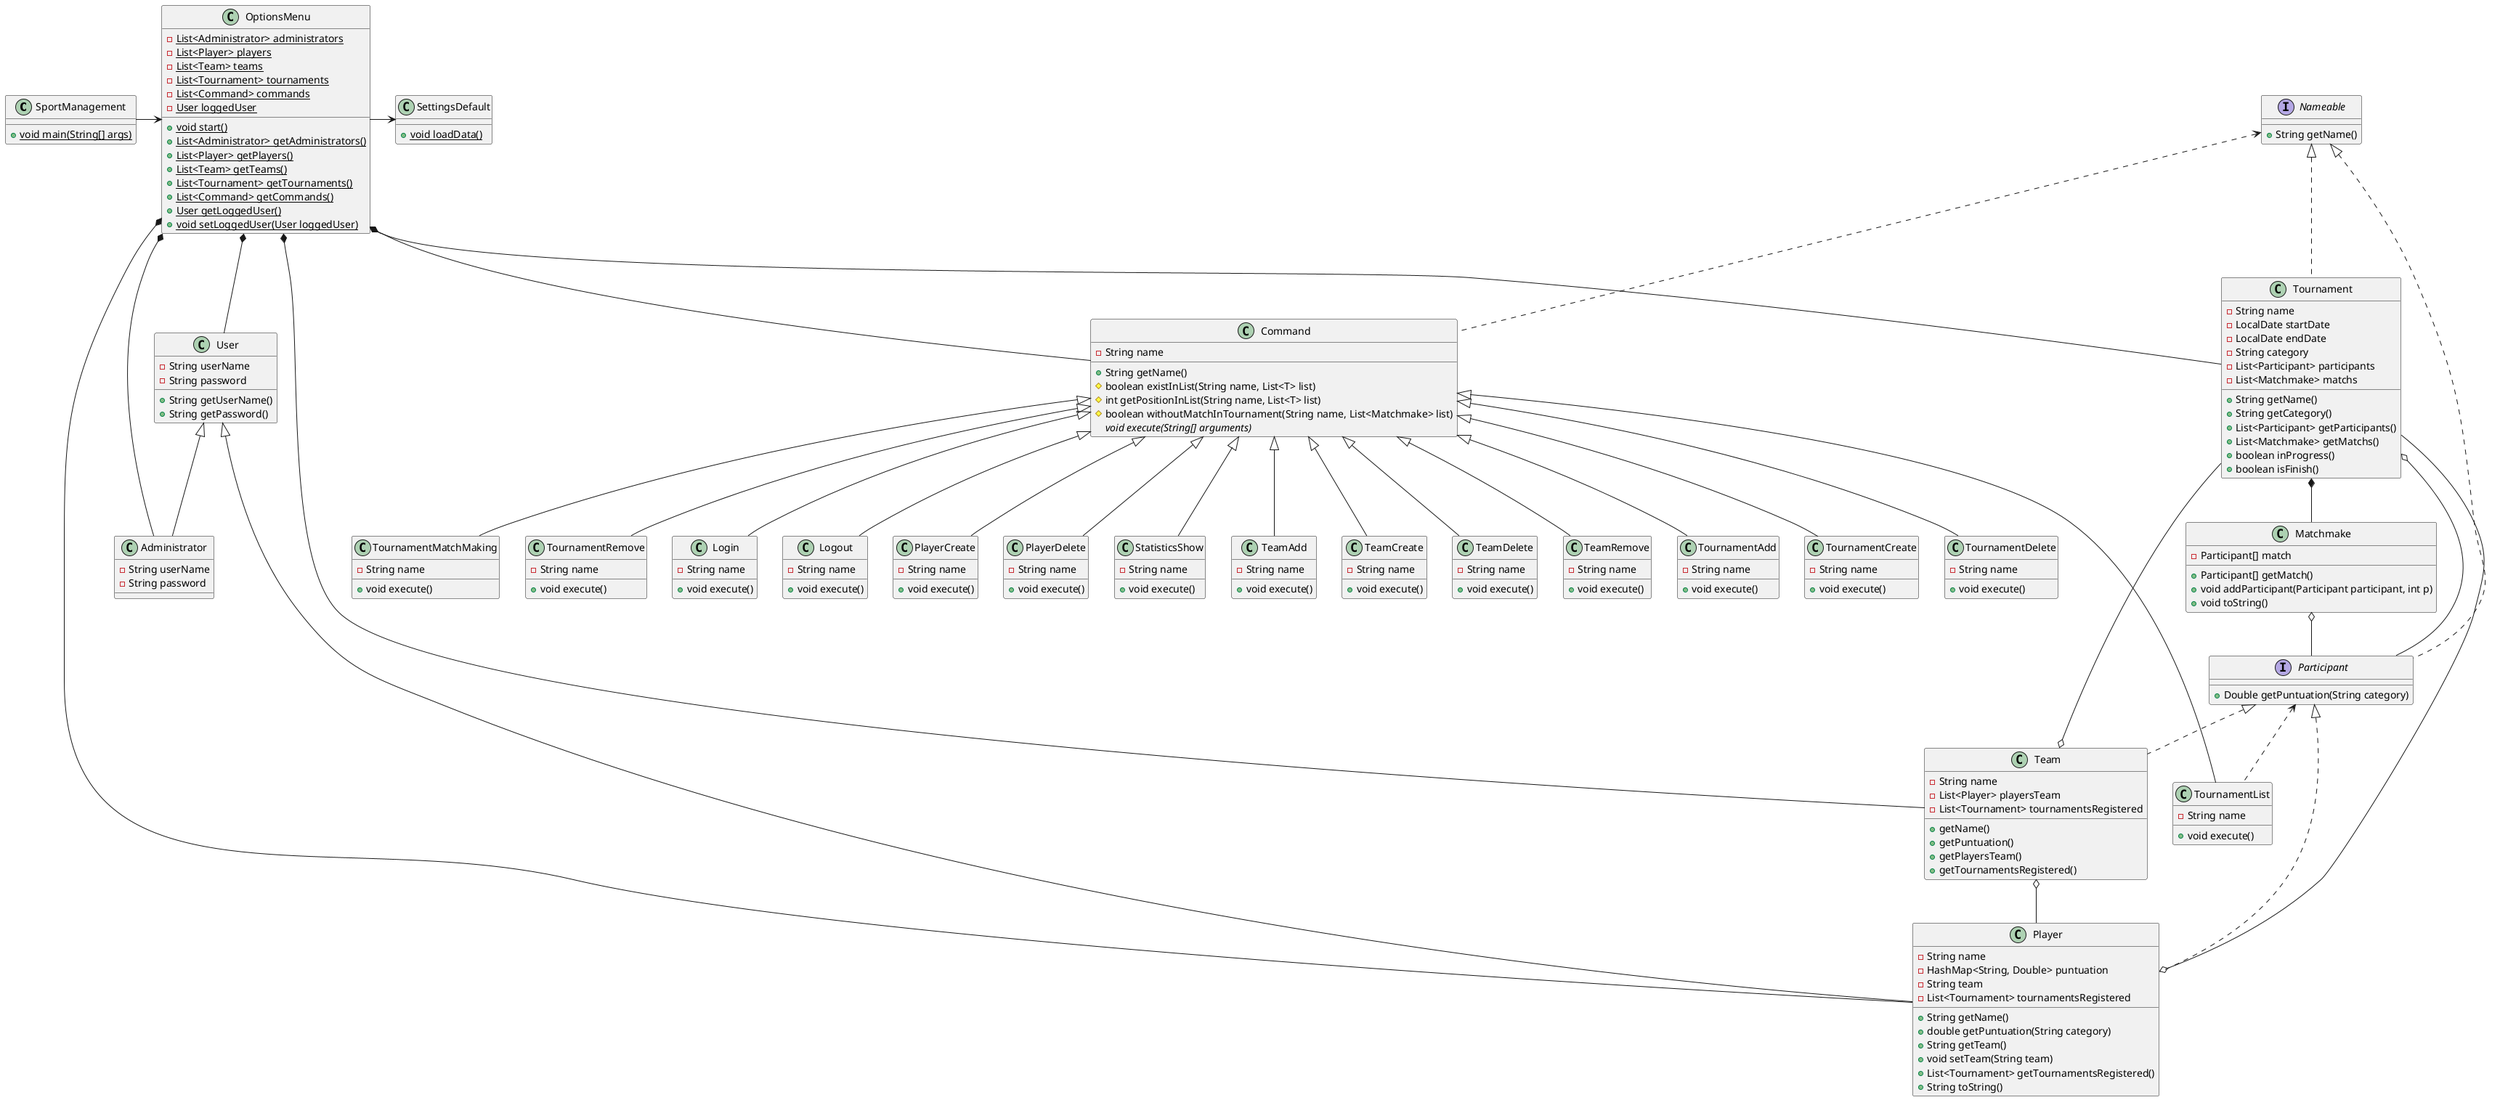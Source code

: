 @startuml
class SportManagement{
    + {static} void main(String[] args)
}
class OptionsMenu{
    - {static} List<Administrator> administrators
    - {static} List<Player> players
    - {static} List<Team> teams
    - {static} List<Tournament> tournaments
    - {static} List<Command> commands
    - {static} User loggedUser
    + {static} void start()
    + {static} List<Administrator> getAdministrators()
    + {static} List<Player> getPlayers()
    + {static} List<Team> getTeams()
    + {static} List<Tournament> getTournaments()
    + {static} List<Command> getCommands()
    + {static} User getLoggedUser()
    + {static} void setLoggedUser(User loggedUser)
}
class SettingsDefault{
    + {static} void loadData()
}

interface Nameable{
    + String getName()
}

interface Participant{
    + Double getPuntuation(String category)
}
class Tournament{
    - String name
    - LocalDate startDate
    - LocalDate endDate
    - String category
    - List<Participant> participants
    - List<Matchmake> matchs
    + String getName()
    + String getCategory()
    + List<Participant> getParticipants()
    + List<Matchmake> getMatchs()
    + boolean inProgress()
    + boolean isFinish()
}

class Player{
   - String name
   - HashMap<String, Double> puntuation
   - String team
   - List<Tournament> tournamentsRegistered
   + String getName()
   + double getPuntuation(String category)
   + String getTeam()
   + void setTeam(String team)
   + List<Tournament> getTournamentsRegistered()
   + String toString()
}

class Matchmake{
    - Participant[] match
    + Participant[] getMatch()
    + void addParticipant(Participant participant, int p)
    + void toString()
}

class Team{
    - String name
    - List<Player> playersTeam
    - List<Tournament> tournamentsRegistered
    + getName()
    + getPuntuation()
    + getPlayersTeam()
    + getTournamentsRegistered()
}

class User{
    - String userName
    - String password
    + String getUserName()
    + String getPassword()
}

class Administrator{
    - String userName
    - String password
}

class Command{
    - String name
    + String getName()
    # boolean existInList(String name, List<T> list)
    # int getPositionInList(String name, List<T> list)
    # boolean withoutMatchInTournament(String name, List<Matchmake> list)
    {abstract} void execute(String[] arguments)
}

class Login{
    - String name
    + void execute()
}

class Logout{
    - String name
    + void execute()
}

class PlayerCreate{
    - String name
    + void execute()
}

class PlayerDelete{
    - String name
    + void execute()
}

class StatisticsShow{
    - String name
    + void execute()
}

class TeamAdd{
    - String name
    + void execute()
}

class TeamCreate{
    - String name
    + void execute()
}
class TeamDelete{
    - String name
    + void execute()
}
class TeamRemove{
    - String name
    + void execute()
}
class TournamentAdd{
    - String name
    + void execute()
}
class TournamentCreate{
    - String name
    + void execute()
}
class TournamentDelete{
    - String name
    + void execute()
}
class TournamentList{
    - String name
    + void execute()
}
class TournamentMatchMaking{
    - String name
    + void execute()
}
class TournamentRemove{
    - String name
    + void execute()
}
SportManagement -right-> OptionsMenu
OptionsMenu *-down- Administrator
OptionsMenu *-down- Player
OptionsMenu *-down- Team
OptionsMenu *-down- Tournament
OptionsMenu *-down- Command
OptionsMenu *-down- User
OptionsMenu -right-> SettingsDefault
Nameable <|.down. Tournament
Nameable <|.down. Participant
Tournament o-- Participant
Matchmake o-- Participant
Team o-- Player
Participant <|.down. Player
Participant <|.down. Team
Tournament *-down- Matchmake
Player o-- Tournament
Team o-- Tournament
User <|-- Administrator
Nameable <.. Command
User <|-- Player
Command <|-- Login
Command <|-- Logout
Command <|-- PlayerCreate
Command <|-- PlayerDelete
Command <|-- StatisticsShow
Command <|-- TeamAdd
Command <|-- TeamCreate
Command <|-- TeamDelete
Command <|-- TeamRemove
Command <|-- TournamentAdd
Command <|-- TournamentCreate
Command <|-- TournamentDelete
Command <|-- TournamentList
Command <|-- TournamentMatchMaking
Command <|-- TournamentRemove
Participant <.. TournamentList

@enduml